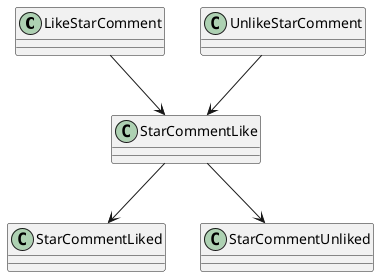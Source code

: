 @startuml
LikeStarComment -down-> StarCommentLike
UnlikeStarComment -down-> StarCommentLike

StarCommentLike -down-> StarCommentLiked
StarCommentLike -down-> StarCommentUnliked
@enduml
